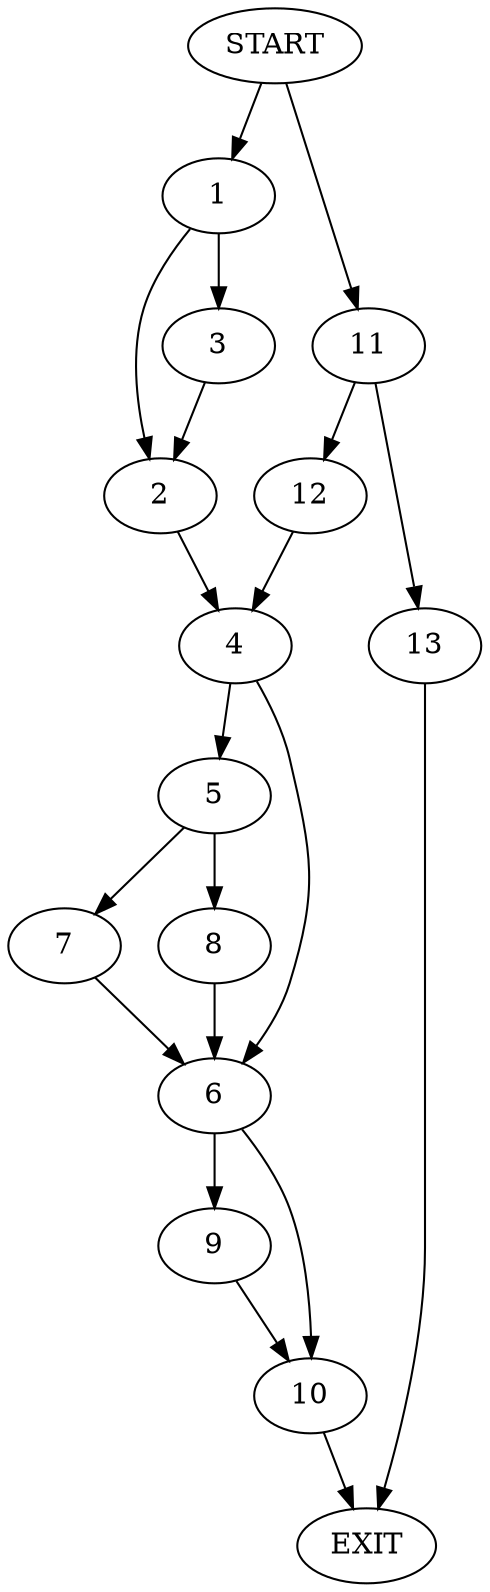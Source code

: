 digraph {
0 [label="START"]
14 [label="EXIT"]
0 -> 1
1 -> 2
1 -> 3
2 -> 4
3 -> 2
4 -> 5
4 -> 6
5 -> 7
5 -> 8
6 -> 9
6 -> 10
7 -> 6
8 -> 6
0 -> 11
11 -> 12
11 -> 13
12 -> 4
13 -> 14
10 -> 14
9 -> 10
}
